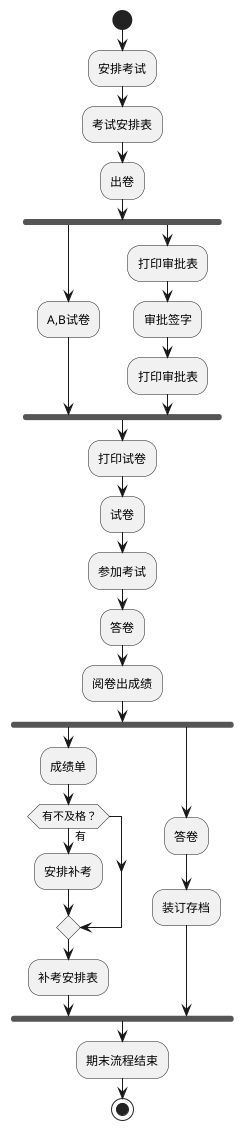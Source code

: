 @startuml
start
:安排考试;
:考试安排表;
:出卷;
 fork
   :A,B试卷;
 fork again
   :打印审批表;
   :审批签字;
   :打印审批表;
 end fork
 :打印试卷;
 :试卷;
 :参加考试;
 :答卷;
 :阅卷出成绩;
 fork
    :成绩单;
    if( 有不及格？) then( 有 )
        :安排补考;
     endif
     :补考安排表;
 fork again
    :答卷;
    :装订存档;
  end fork;
  :期末流程结束;
  stop
@enduml